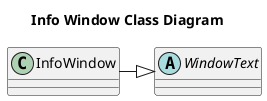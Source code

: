 @startuml
title "Info Window Class Diagram"
abstract WindowText {
    
}
class InfoWindow {

}
InfoWindow -|> WindowText
@enduml